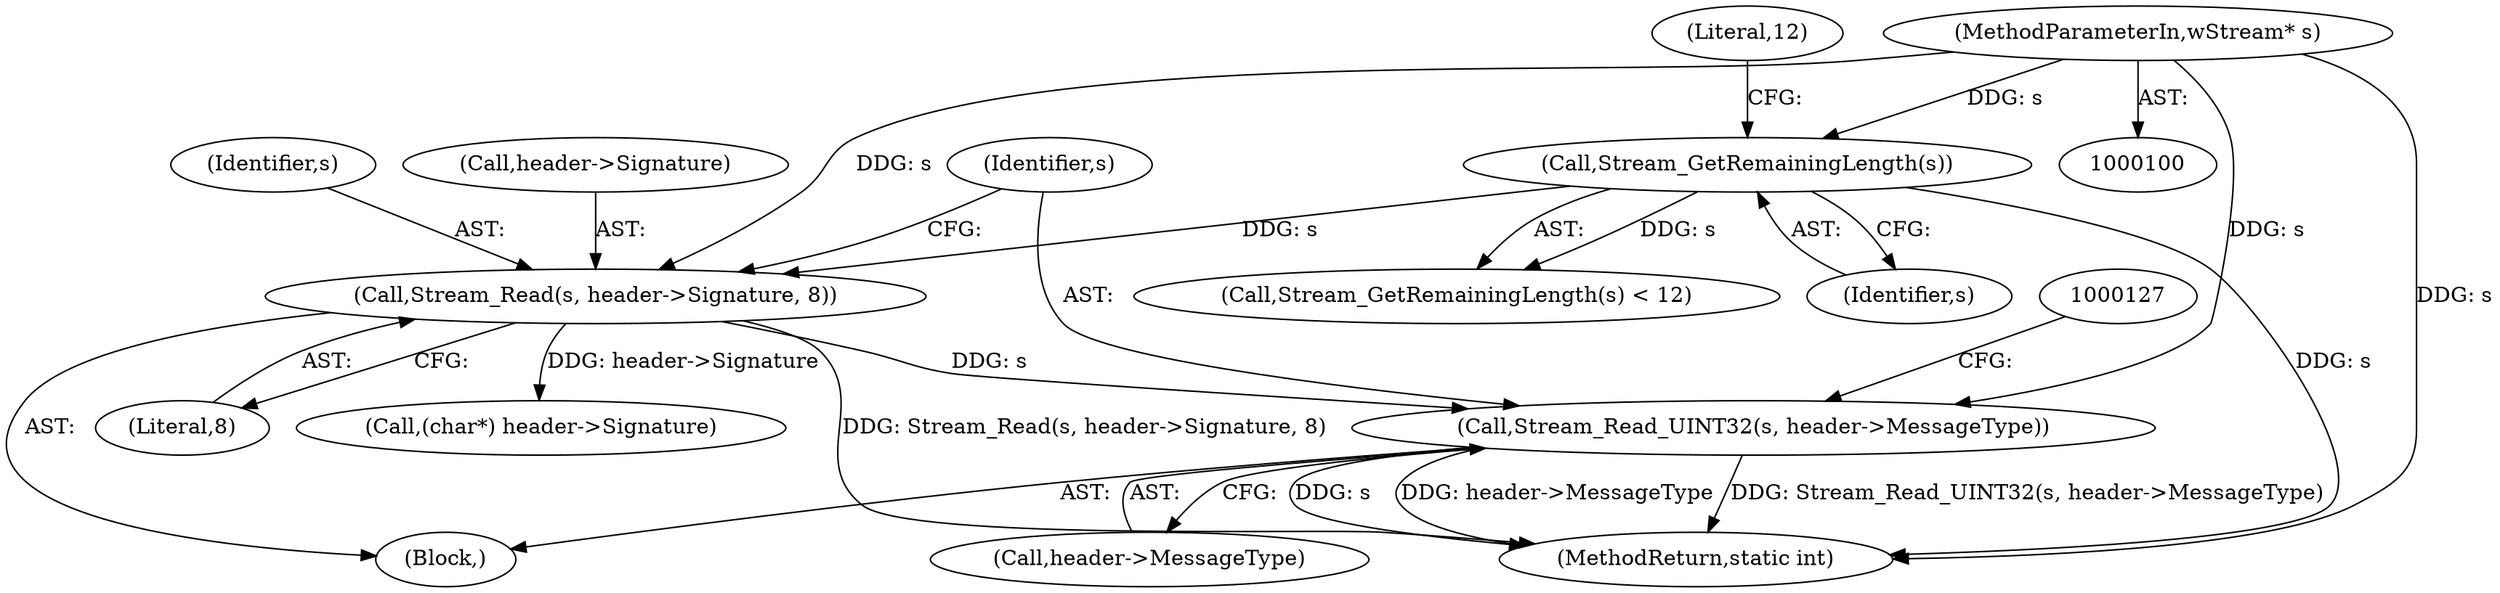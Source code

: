 digraph "0_FreeRDP_2ee663f39dc8dac3d9988e847db19b2d7e3ac8c6_5@pointer" {
"1000118" [label="(Call,Stream_Read_UINT32(s, header->MessageType))"];
"1000112" [label="(Call,Stream_Read(s, header->Signature, 8))"];
"1000106" [label="(Call,Stream_GetRemainingLength(s))"];
"1000101" [label="(MethodParameterIn,wStream* s)"];
"1000139" [label="(MethodReturn,static int)"];
"1000117" [label="(Literal,8)"];
"1000114" [label="(Call,header->Signature)"];
"1000126" [label="(Call,(char*) header->Signature)"];
"1000107" [label="(Identifier,s)"];
"1000112" [label="(Call,Stream_Read(s, header->Signature, 8))"];
"1000105" [label="(Call,Stream_GetRemainingLength(s) < 12)"];
"1000113" [label="(Identifier,s)"];
"1000103" [label="(Block,)"];
"1000120" [label="(Call,header->MessageType)"];
"1000106" [label="(Call,Stream_GetRemainingLength(s))"];
"1000119" [label="(Identifier,s)"];
"1000118" [label="(Call,Stream_Read_UINT32(s, header->MessageType))"];
"1000101" [label="(MethodParameterIn,wStream* s)"];
"1000108" [label="(Literal,12)"];
"1000118" -> "1000103"  [label="AST: "];
"1000118" -> "1000120"  [label="CFG: "];
"1000119" -> "1000118"  [label="AST: "];
"1000120" -> "1000118"  [label="AST: "];
"1000127" -> "1000118"  [label="CFG: "];
"1000118" -> "1000139"  [label="DDG: Stream_Read_UINT32(s, header->MessageType)"];
"1000118" -> "1000139"  [label="DDG: s"];
"1000118" -> "1000139"  [label="DDG: header->MessageType"];
"1000112" -> "1000118"  [label="DDG: s"];
"1000101" -> "1000118"  [label="DDG: s"];
"1000112" -> "1000103"  [label="AST: "];
"1000112" -> "1000117"  [label="CFG: "];
"1000113" -> "1000112"  [label="AST: "];
"1000114" -> "1000112"  [label="AST: "];
"1000117" -> "1000112"  [label="AST: "];
"1000119" -> "1000112"  [label="CFG: "];
"1000112" -> "1000139"  [label="DDG: Stream_Read(s, header->Signature, 8)"];
"1000106" -> "1000112"  [label="DDG: s"];
"1000101" -> "1000112"  [label="DDG: s"];
"1000112" -> "1000126"  [label="DDG: header->Signature"];
"1000106" -> "1000105"  [label="AST: "];
"1000106" -> "1000107"  [label="CFG: "];
"1000107" -> "1000106"  [label="AST: "];
"1000108" -> "1000106"  [label="CFG: "];
"1000106" -> "1000139"  [label="DDG: s"];
"1000106" -> "1000105"  [label="DDG: s"];
"1000101" -> "1000106"  [label="DDG: s"];
"1000101" -> "1000100"  [label="AST: "];
"1000101" -> "1000139"  [label="DDG: s"];
}
